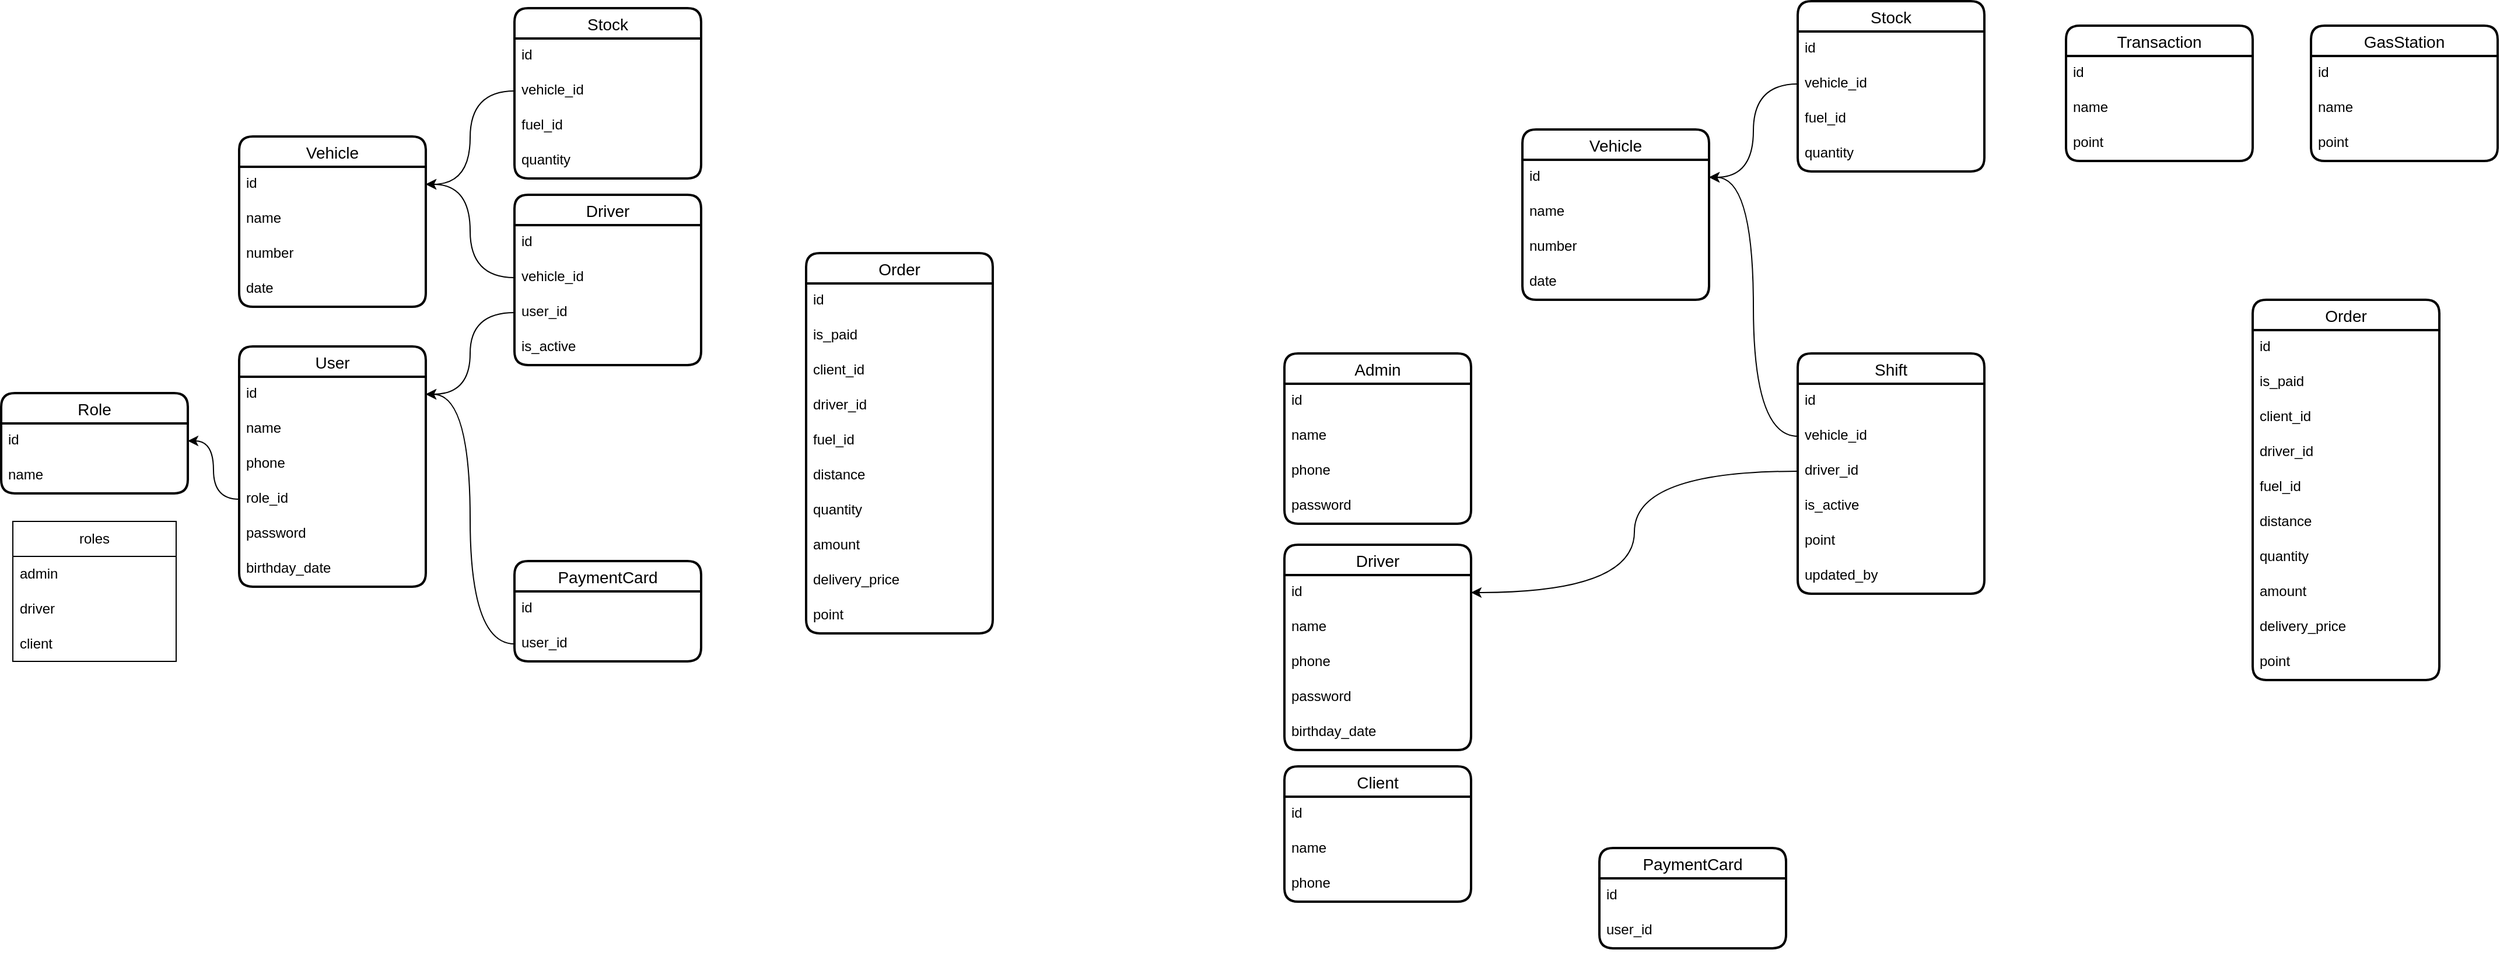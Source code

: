 <mxfile version="23.0.2" type="github">
  <diagram name="Страница — 1" id="4VIFpvgB_l6-nNroEM3K">
    <mxGraphModel dx="1696" dy="447" grid="1" gridSize="10" guides="1" tooltips="1" connect="1" arrows="1" fold="1" page="1" pageScale="1" pageWidth="827" pageHeight="1169" math="0" shadow="0">
      <root>
        <mxCell id="0" />
        <mxCell id="1" parent="0" />
        <mxCell id="IzM00auGPA6VeE9DRCTL-1" value="User" style="swimlane;fontStyle=0;childLayout=stackLayout;horizontal=1;startSize=26;horizontalStack=0;resizeParent=1;resizeParentMax=0;resizeLast=0;collapsible=1;marginBottom=0;align=center;fontSize=14;strokeWidth=2;rounded=1;shadow=0;glass=0;swimlaneLine=1;" parent="1" vertex="1">
          <mxGeometry x="64" y="530" width="160" height="206" as="geometry" />
        </mxCell>
        <mxCell id="IzM00auGPA6VeE9DRCTL-2" value="id" style="text;strokeColor=none;fillColor=none;spacingLeft=4;spacingRight=4;overflow=hidden;rotatable=0;points=[[0,0.5],[1,0.5]];portConstraint=eastwest;fontSize=12;whiteSpace=wrap;html=1;" parent="IzM00auGPA6VeE9DRCTL-1" vertex="1">
          <mxGeometry y="26" width="160" height="30" as="geometry" />
        </mxCell>
        <mxCell id="IzM00auGPA6VeE9DRCTL-3" value="name" style="text;strokeColor=none;fillColor=none;spacingLeft=4;spacingRight=4;overflow=hidden;rotatable=0;points=[[0,0.5],[1,0.5]];portConstraint=eastwest;fontSize=12;whiteSpace=wrap;html=1;" parent="IzM00auGPA6VeE9DRCTL-1" vertex="1">
          <mxGeometry y="56" width="160" height="30" as="geometry" />
        </mxCell>
        <mxCell id="IzM00auGPA6VeE9DRCTL-4" value="phone" style="text;strokeColor=none;fillColor=none;spacingLeft=4;spacingRight=4;overflow=hidden;rotatable=0;points=[[0,0.5],[1,0.5]];portConstraint=eastwest;fontSize=12;whiteSpace=wrap;html=1;" parent="IzM00auGPA6VeE9DRCTL-1" vertex="1">
          <mxGeometry y="86" width="160" height="30" as="geometry" />
        </mxCell>
        <mxCell id="IzM00auGPA6VeE9DRCTL-17" value="role_id" style="text;strokeColor=none;fillColor=none;spacingLeft=4;spacingRight=4;overflow=hidden;rotatable=0;points=[[0,0.5],[1,0.5]];portConstraint=eastwest;fontSize=12;whiteSpace=wrap;html=1;" parent="IzM00auGPA6VeE9DRCTL-1" vertex="1">
          <mxGeometry y="116" width="160" height="30" as="geometry" />
        </mxCell>
        <mxCell id="IzM00auGPA6VeE9DRCTL-5" value="password" style="text;strokeColor=none;fillColor=none;spacingLeft=4;spacingRight=4;overflow=hidden;rotatable=0;points=[[0,0.5],[1,0.5]];portConstraint=eastwest;fontSize=12;whiteSpace=wrap;html=1;" parent="IzM00auGPA6VeE9DRCTL-1" vertex="1">
          <mxGeometry y="146" width="160" height="30" as="geometry" />
        </mxCell>
        <mxCell id="qpfE_1XmCQR1DutoYMbA-15" value="birthday_date" style="text;strokeColor=none;fillColor=none;spacingLeft=4;spacingRight=4;overflow=hidden;rotatable=0;points=[[0,0.5],[1,0.5]];portConstraint=eastwest;fontSize=12;whiteSpace=wrap;html=1;" vertex="1" parent="IzM00auGPA6VeE9DRCTL-1">
          <mxGeometry y="176" width="160" height="30" as="geometry" />
        </mxCell>
        <mxCell id="IzM00auGPA6VeE9DRCTL-9" value="Role" style="swimlane;fontStyle=0;childLayout=stackLayout;horizontal=1;startSize=26;horizontalStack=0;resizeParent=1;resizeParentMax=0;resizeLast=0;collapsible=1;marginBottom=0;align=center;fontSize=14;strokeWidth=2;rounded=1;shadow=0;glass=0;swimlaneLine=1;" parent="1" vertex="1">
          <mxGeometry x="-140" y="570" width="160" height="86" as="geometry" />
        </mxCell>
        <mxCell id="IzM00auGPA6VeE9DRCTL-10" value="id" style="text;strokeColor=none;fillColor=none;spacingLeft=4;spacingRight=4;overflow=hidden;rotatable=0;points=[[0,0.5],[1,0.5]];portConstraint=eastwest;fontSize=12;whiteSpace=wrap;html=1;" parent="IzM00auGPA6VeE9DRCTL-9" vertex="1">
          <mxGeometry y="26" width="160" height="30" as="geometry" />
        </mxCell>
        <mxCell id="IzM00auGPA6VeE9DRCTL-11" value="name" style="text;strokeColor=none;fillColor=none;spacingLeft=4;spacingRight=4;overflow=hidden;rotatable=0;points=[[0,0.5],[1,0.5]];portConstraint=eastwest;fontSize=12;whiteSpace=wrap;html=1;" parent="IzM00auGPA6VeE9DRCTL-9" vertex="1">
          <mxGeometry y="56" width="160" height="30" as="geometry" />
        </mxCell>
        <mxCell id="IzM00auGPA6VeE9DRCTL-18" style="edgeStyle=orthogonalEdgeStyle;rounded=0;orthogonalLoop=1;jettySize=auto;html=1;entryX=1;entryY=0.5;entryDx=0;entryDy=0;curved=1;" parent="1" source="IzM00auGPA6VeE9DRCTL-17" target="IzM00auGPA6VeE9DRCTL-10" edge="1">
          <mxGeometry relative="1" as="geometry" />
        </mxCell>
        <mxCell id="IzM00auGPA6VeE9DRCTL-19" value="Order" style="swimlane;fontStyle=0;childLayout=stackLayout;horizontal=1;startSize=26;horizontalStack=0;resizeParent=1;resizeParentMax=0;resizeLast=0;collapsible=1;marginBottom=0;align=center;fontSize=14;strokeWidth=2;rounded=1;shadow=0;glass=0;swimlaneLine=1;" parent="1" vertex="1">
          <mxGeometry x="550" y="450" width="160" height="326" as="geometry" />
        </mxCell>
        <mxCell id="IzM00auGPA6VeE9DRCTL-20" value="id" style="text;strokeColor=none;fillColor=none;spacingLeft=4;spacingRight=4;overflow=hidden;rotatable=0;points=[[0,0.5],[1,0.5]];portConstraint=eastwest;fontSize=12;whiteSpace=wrap;html=1;" parent="IzM00auGPA6VeE9DRCTL-19" vertex="1">
          <mxGeometry y="26" width="160" height="30" as="geometry" />
        </mxCell>
        <mxCell id="IzM00auGPA6VeE9DRCTL-21" value="is_paid" style="text;strokeColor=none;fillColor=none;spacingLeft=4;spacingRight=4;overflow=hidden;rotatable=0;points=[[0,0.5],[1,0.5]];portConstraint=eastwest;fontSize=12;whiteSpace=wrap;html=1;" parent="IzM00auGPA6VeE9DRCTL-19" vertex="1">
          <mxGeometry y="56" width="160" height="30" as="geometry" />
        </mxCell>
        <mxCell id="IzM00auGPA6VeE9DRCTL-22" value="client_id" style="text;strokeColor=none;fillColor=none;spacingLeft=4;spacingRight=4;overflow=hidden;rotatable=0;points=[[0,0.5],[1,0.5]];portConstraint=eastwest;fontSize=12;whiteSpace=wrap;html=1;" parent="IzM00auGPA6VeE9DRCTL-19" vertex="1">
          <mxGeometry y="86" width="160" height="30" as="geometry" />
        </mxCell>
        <mxCell id="IzM00auGPA6VeE9DRCTL-23" value="driver_id" style="text;strokeColor=none;fillColor=none;spacingLeft=4;spacingRight=4;overflow=hidden;rotatable=0;points=[[0,0.5],[1,0.5]];portConstraint=eastwest;fontSize=12;whiteSpace=wrap;html=1;" parent="IzM00auGPA6VeE9DRCTL-19" vertex="1">
          <mxGeometry y="116" width="160" height="30" as="geometry" />
        </mxCell>
        <mxCell id="IzM00auGPA6VeE9DRCTL-24" value="fuel_id" style="text;strokeColor=none;fillColor=none;spacingLeft=4;spacingRight=4;overflow=hidden;rotatable=0;points=[[0,0.5],[1,0.5]];portConstraint=eastwest;fontSize=12;whiteSpace=wrap;html=1;" parent="IzM00auGPA6VeE9DRCTL-19" vertex="1">
          <mxGeometry y="146" width="160" height="30" as="geometry" />
        </mxCell>
        <mxCell id="qpfE_1XmCQR1DutoYMbA-2" value="distance" style="text;strokeColor=none;fillColor=none;spacingLeft=4;spacingRight=4;overflow=hidden;rotatable=0;points=[[0,0.5],[1,0.5]];portConstraint=eastwest;fontSize=12;whiteSpace=wrap;html=1;" vertex="1" parent="IzM00auGPA6VeE9DRCTL-19">
          <mxGeometry y="176" width="160" height="30" as="geometry" />
        </mxCell>
        <mxCell id="IzM00auGPA6VeE9DRCTL-25" value="quantity" style="text;strokeColor=none;fillColor=none;spacingLeft=4;spacingRight=4;overflow=hidden;rotatable=0;points=[[0,0.5],[1,0.5]];portConstraint=eastwest;fontSize=12;whiteSpace=wrap;html=1;" parent="IzM00auGPA6VeE9DRCTL-19" vertex="1">
          <mxGeometry y="206" width="160" height="30" as="geometry" />
        </mxCell>
        <mxCell id="IzM00auGPA6VeE9DRCTL-26" value="amount" style="text;strokeColor=none;fillColor=none;spacingLeft=4;spacingRight=4;overflow=hidden;rotatable=0;points=[[0,0.5],[1,0.5]];portConstraint=eastwest;fontSize=12;whiteSpace=wrap;html=1;" parent="IzM00auGPA6VeE9DRCTL-19" vertex="1">
          <mxGeometry y="236" width="160" height="30" as="geometry" />
        </mxCell>
        <mxCell id="IzM00auGPA6VeE9DRCTL-27" value="delivery_price" style="text;strokeColor=none;fillColor=none;spacingLeft=4;spacingRight=4;overflow=hidden;rotatable=0;points=[[0,0.5],[1,0.5]];portConstraint=eastwest;fontSize=12;whiteSpace=wrap;html=1;" parent="IzM00auGPA6VeE9DRCTL-19" vertex="1">
          <mxGeometry y="266" width="160" height="30" as="geometry" />
        </mxCell>
        <mxCell id="qpfE_1XmCQR1DutoYMbA-3" value="point" style="text;strokeColor=none;fillColor=none;spacingLeft=4;spacingRight=4;overflow=hidden;rotatable=0;points=[[0,0.5],[1,0.5]];portConstraint=eastwest;fontSize=12;whiteSpace=wrap;html=1;" vertex="1" parent="IzM00auGPA6VeE9DRCTL-19">
          <mxGeometry y="296" width="160" height="30" as="geometry" />
        </mxCell>
        <mxCell id="IzM00auGPA6VeE9DRCTL-28" value="Stock" style="swimlane;fontStyle=0;childLayout=stackLayout;horizontal=1;startSize=26;horizontalStack=0;resizeParent=1;resizeParentMax=0;resizeLast=0;collapsible=1;marginBottom=0;align=center;fontSize=14;strokeWidth=2;rounded=1;shadow=0;glass=0;swimlaneLine=1;" parent="1" vertex="1">
          <mxGeometry x="300" y="240" width="160" height="146" as="geometry" />
        </mxCell>
        <mxCell id="IzM00auGPA6VeE9DRCTL-29" value="id" style="text;strokeColor=none;fillColor=none;spacingLeft=4;spacingRight=4;overflow=hidden;rotatable=0;points=[[0,0.5],[1,0.5]];portConstraint=eastwest;fontSize=12;whiteSpace=wrap;html=1;" parent="IzM00auGPA6VeE9DRCTL-28" vertex="1">
          <mxGeometry y="26" width="160" height="30" as="geometry" />
        </mxCell>
        <mxCell id="IzM00auGPA6VeE9DRCTL-30" value="vehicle_id" style="text;strokeColor=none;fillColor=none;spacingLeft=4;spacingRight=4;overflow=hidden;rotatable=0;points=[[0,0.5],[1,0.5]];portConstraint=eastwest;fontSize=12;whiteSpace=wrap;html=1;" parent="IzM00auGPA6VeE9DRCTL-28" vertex="1">
          <mxGeometry y="56" width="160" height="30" as="geometry" />
        </mxCell>
        <mxCell id="IzM00auGPA6VeE9DRCTL-31" value="fuel_id" style="text;strokeColor=none;fillColor=none;spacingLeft=4;spacingRight=4;overflow=hidden;rotatable=0;points=[[0,0.5],[1,0.5]];portConstraint=eastwest;fontSize=12;whiteSpace=wrap;html=1;" parent="IzM00auGPA6VeE9DRCTL-28" vertex="1">
          <mxGeometry y="86" width="160" height="30" as="geometry" />
        </mxCell>
        <mxCell id="IzM00auGPA6VeE9DRCTL-32" value="quantity" style="text;strokeColor=none;fillColor=none;spacingLeft=4;spacingRight=4;overflow=hidden;rotatable=0;points=[[0,0.5],[1,0.5]];portConstraint=eastwest;fontSize=12;whiteSpace=wrap;html=1;" parent="IzM00auGPA6VeE9DRCTL-28" vertex="1">
          <mxGeometry y="116" width="160" height="30" as="geometry" />
        </mxCell>
        <mxCell id="IzM00auGPA6VeE9DRCTL-34" value="Vehicle" style="swimlane;fontStyle=0;childLayout=stackLayout;horizontal=1;startSize=26;horizontalStack=0;resizeParent=1;resizeParentMax=0;resizeLast=0;collapsible=1;marginBottom=0;align=center;fontSize=14;strokeWidth=2;rounded=1;shadow=0;glass=0;swimlaneLine=1;" parent="1" vertex="1">
          <mxGeometry x="64" y="350" width="160" height="146" as="geometry" />
        </mxCell>
        <mxCell id="IzM00auGPA6VeE9DRCTL-35" value="id" style="text;strokeColor=none;fillColor=none;spacingLeft=4;spacingRight=4;overflow=hidden;rotatable=0;points=[[0,0.5],[1,0.5]];portConstraint=eastwest;fontSize=12;whiteSpace=wrap;html=1;" parent="IzM00auGPA6VeE9DRCTL-34" vertex="1">
          <mxGeometry y="26" width="160" height="30" as="geometry" />
        </mxCell>
        <mxCell id="IzM00auGPA6VeE9DRCTL-36" value="name" style="text;strokeColor=none;fillColor=none;spacingLeft=4;spacingRight=4;overflow=hidden;rotatable=0;points=[[0,0.5],[1,0.5]];portConstraint=eastwest;fontSize=12;whiteSpace=wrap;html=1;" parent="IzM00auGPA6VeE9DRCTL-34" vertex="1">
          <mxGeometry y="56" width="160" height="30" as="geometry" />
        </mxCell>
        <mxCell id="IzM00auGPA6VeE9DRCTL-37" value="number" style="text;strokeColor=none;fillColor=none;spacingLeft=4;spacingRight=4;overflow=hidden;rotatable=0;points=[[0,0.5],[1,0.5]];portConstraint=eastwest;fontSize=12;whiteSpace=wrap;html=1;" parent="IzM00auGPA6VeE9DRCTL-34" vertex="1">
          <mxGeometry y="86" width="160" height="30" as="geometry" />
        </mxCell>
        <mxCell id="IzM00auGPA6VeE9DRCTL-38" value="date" style="text;strokeColor=none;fillColor=none;spacingLeft=4;spacingRight=4;overflow=hidden;rotatable=0;points=[[0,0.5],[1,0.5]];portConstraint=eastwest;fontSize=12;whiteSpace=wrap;html=1;" parent="IzM00auGPA6VeE9DRCTL-34" vertex="1">
          <mxGeometry y="116" width="160" height="30" as="geometry" />
        </mxCell>
        <mxCell id="qpfE_1XmCQR1DutoYMbA-1" style="edgeStyle=orthogonalEdgeStyle;rounded=0;orthogonalLoop=1;jettySize=auto;html=1;entryX=1;entryY=0.5;entryDx=0;entryDy=0;curved=1;" edge="1" parent="1" source="IzM00auGPA6VeE9DRCTL-30" target="IzM00auGPA6VeE9DRCTL-35">
          <mxGeometry relative="1" as="geometry" />
        </mxCell>
        <mxCell id="qpfE_1XmCQR1DutoYMbA-5" value="roles" style="swimlane;fontStyle=0;childLayout=stackLayout;horizontal=1;startSize=30;horizontalStack=0;resizeParent=1;resizeParentMax=0;resizeLast=0;collapsible=1;marginBottom=0;whiteSpace=wrap;html=1;" vertex="1" parent="1">
          <mxGeometry x="-130" y="680" width="140" height="120" as="geometry" />
        </mxCell>
        <mxCell id="qpfE_1XmCQR1DutoYMbA-6" value="admin" style="text;strokeColor=none;fillColor=none;align=left;verticalAlign=middle;spacingLeft=4;spacingRight=4;overflow=hidden;points=[[0,0.5],[1,0.5]];portConstraint=eastwest;rotatable=0;whiteSpace=wrap;html=1;" vertex="1" parent="qpfE_1XmCQR1DutoYMbA-5">
          <mxGeometry y="30" width="140" height="30" as="geometry" />
        </mxCell>
        <mxCell id="qpfE_1XmCQR1DutoYMbA-7" value="driver" style="text;strokeColor=none;fillColor=none;align=left;verticalAlign=middle;spacingLeft=4;spacingRight=4;overflow=hidden;points=[[0,0.5],[1,0.5]];portConstraint=eastwest;rotatable=0;whiteSpace=wrap;html=1;" vertex="1" parent="qpfE_1XmCQR1DutoYMbA-5">
          <mxGeometry y="60" width="140" height="30" as="geometry" />
        </mxCell>
        <mxCell id="qpfE_1XmCQR1DutoYMbA-8" value="client" style="text;strokeColor=none;fillColor=none;align=left;verticalAlign=middle;spacingLeft=4;spacingRight=4;overflow=hidden;points=[[0,0.5],[1,0.5]];portConstraint=eastwest;rotatable=0;whiteSpace=wrap;html=1;" vertex="1" parent="qpfE_1XmCQR1DutoYMbA-5">
          <mxGeometry y="90" width="140" height="30" as="geometry" />
        </mxCell>
        <mxCell id="qpfE_1XmCQR1DutoYMbA-16" value="Driver" style="swimlane;fontStyle=0;childLayout=stackLayout;horizontal=1;startSize=26;horizontalStack=0;resizeParent=1;resizeParentMax=0;resizeLast=0;collapsible=1;marginBottom=0;align=center;fontSize=14;strokeWidth=2;rounded=1;shadow=0;glass=0;swimlaneLine=1;" vertex="1" parent="1">
          <mxGeometry x="300" y="400" width="160" height="146" as="geometry" />
        </mxCell>
        <mxCell id="qpfE_1XmCQR1DutoYMbA-17" value="id" style="text;strokeColor=none;fillColor=none;spacingLeft=4;spacingRight=4;overflow=hidden;rotatable=0;points=[[0,0.5],[1,0.5]];portConstraint=eastwest;fontSize=12;whiteSpace=wrap;html=1;" vertex="1" parent="qpfE_1XmCQR1DutoYMbA-16">
          <mxGeometry y="26" width="160" height="30" as="geometry" />
        </mxCell>
        <mxCell id="qpfE_1XmCQR1DutoYMbA-18" value="vehicle_id" style="text;strokeColor=none;fillColor=none;spacingLeft=4;spacingRight=4;overflow=hidden;rotatable=0;points=[[0,0.5],[1,0.5]];portConstraint=eastwest;fontSize=12;whiteSpace=wrap;html=1;" vertex="1" parent="qpfE_1XmCQR1DutoYMbA-16">
          <mxGeometry y="56" width="160" height="30" as="geometry" />
        </mxCell>
        <mxCell id="qpfE_1XmCQR1DutoYMbA-19" value="user_id" style="text;strokeColor=none;fillColor=none;spacingLeft=4;spacingRight=4;overflow=hidden;rotatable=0;points=[[0,0.5],[1,0.5]];portConstraint=eastwest;fontSize=12;whiteSpace=wrap;html=1;" vertex="1" parent="qpfE_1XmCQR1DutoYMbA-16">
          <mxGeometry y="86" width="160" height="30" as="geometry" />
        </mxCell>
        <mxCell id="qpfE_1XmCQR1DutoYMbA-23" value="is_active" style="text;strokeColor=none;fillColor=none;spacingLeft=4;spacingRight=4;overflow=hidden;rotatable=0;points=[[0,0.5],[1,0.5]];portConstraint=eastwest;fontSize=12;whiteSpace=wrap;html=1;" vertex="1" parent="qpfE_1XmCQR1DutoYMbA-16">
          <mxGeometry y="116" width="160" height="30" as="geometry" />
        </mxCell>
        <mxCell id="qpfE_1XmCQR1DutoYMbA-24" style="edgeStyle=orthogonalEdgeStyle;rounded=0;orthogonalLoop=1;jettySize=auto;html=1;entryX=1;entryY=0.5;entryDx=0;entryDy=0;curved=1;" edge="1" parent="1" source="qpfE_1XmCQR1DutoYMbA-19" target="IzM00auGPA6VeE9DRCTL-2">
          <mxGeometry relative="1" as="geometry" />
        </mxCell>
        <mxCell id="qpfE_1XmCQR1DutoYMbA-25" style="edgeStyle=orthogonalEdgeStyle;rounded=0;orthogonalLoop=1;jettySize=auto;html=1;entryX=1;entryY=0.5;entryDx=0;entryDy=0;curved=1;" edge="1" parent="1" source="qpfE_1XmCQR1DutoYMbA-18" target="IzM00auGPA6VeE9DRCTL-35">
          <mxGeometry relative="1" as="geometry" />
        </mxCell>
        <mxCell id="qpfE_1XmCQR1DutoYMbA-26" value="PaymentCard" style="swimlane;fontStyle=0;childLayout=stackLayout;horizontal=1;startSize=26;horizontalStack=0;resizeParent=1;resizeParentMax=0;resizeLast=0;collapsible=1;marginBottom=0;align=center;fontSize=14;strokeWidth=2;rounded=1;shadow=0;glass=0;swimlaneLine=1;" vertex="1" parent="1">
          <mxGeometry x="300" y="714" width="160" height="86" as="geometry" />
        </mxCell>
        <mxCell id="qpfE_1XmCQR1DutoYMbA-27" value="id" style="text;strokeColor=none;fillColor=none;spacingLeft=4;spacingRight=4;overflow=hidden;rotatable=0;points=[[0,0.5],[1,0.5]];portConstraint=eastwest;fontSize=12;whiteSpace=wrap;html=1;" vertex="1" parent="qpfE_1XmCQR1DutoYMbA-26">
          <mxGeometry y="26" width="160" height="30" as="geometry" />
        </mxCell>
        <mxCell id="qpfE_1XmCQR1DutoYMbA-28" value="user_id" style="text;strokeColor=none;fillColor=none;spacingLeft=4;spacingRight=4;overflow=hidden;rotatable=0;points=[[0,0.5],[1,0.5]];portConstraint=eastwest;fontSize=12;whiteSpace=wrap;html=1;" vertex="1" parent="qpfE_1XmCQR1DutoYMbA-26">
          <mxGeometry y="56" width="160" height="30" as="geometry" />
        </mxCell>
        <mxCell id="qpfE_1XmCQR1DutoYMbA-29" style="edgeStyle=orthogonalEdgeStyle;rounded=0;orthogonalLoop=1;jettySize=auto;html=1;entryX=1;entryY=0.5;entryDx=0;entryDy=0;curved=1;" edge="1" parent="1" source="qpfE_1XmCQR1DutoYMbA-28" target="IzM00auGPA6VeE9DRCTL-2">
          <mxGeometry relative="1" as="geometry" />
        </mxCell>
        <mxCell id="qpfE_1XmCQR1DutoYMbA-30" value="Admin" style="swimlane;fontStyle=0;childLayout=stackLayout;horizontal=1;startSize=26;horizontalStack=0;resizeParent=1;resizeParentMax=0;resizeLast=0;collapsible=1;marginBottom=0;align=center;fontSize=14;strokeWidth=2;rounded=1;shadow=0;glass=0;swimlaneLine=1;" vertex="1" parent="1">
          <mxGeometry x="960" y="536" width="160" height="146" as="geometry" />
        </mxCell>
        <mxCell id="qpfE_1XmCQR1DutoYMbA-31" value="id" style="text;strokeColor=none;fillColor=none;spacingLeft=4;spacingRight=4;overflow=hidden;rotatable=0;points=[[0,0.5],[1,0.5]];portConstraint=eastwest;fontSize=12;whiteSpace=wrap;html=1;" vertex="1" parent="qpfE_1XmCQR1DutoYMbA-30">
          <mxGeometry y="26" width="160" height="30" as="geometry" />
        </mxCell>
        <mxCell id="qpfE_1XmCQR1DutoYMbA-32" value="name" style="text;strokeColor=none;fillColor=none;spacingLeft=4;spacingRight=4;overflow=hidden;rotatable=0;points=[[0,0.5],[1,0.5]];portConstraint=eastwest;fontSize=12;whiteSpace=wrap;html=1;" vertex="1" parent="qpfE_1XmCQR1DutoYMbA-30">
          <mxGeometry y="56" width="160" height="30" as="geometry" />
        </mxCell>
        <mxCell id="qpfE_1XmCQR1DutoYMbA-33" value="phone" style="text;strokeColor=none;fillColor=none;spacingLeft=4;spacingRight=4;overflow=hidden;rotatable=0;points=[[0,0.5],[1,0.5]];portConstraint=eastwest;fontSize=12;whiteSpace=wrap;html=1;" vertex="1" parent="qpfE_1XmCQR1DutoYMbA-30">
          <mxGeometry y="86" width="160" height="30" as="geometry" />
        </mxCell>
        <mxCell id="qpfE_1XmCQR1DutoYMbA-35" value="password" style="text;strokeColor=none;fillColor=none;spacingLeft=4;spacingRight=4;overflow=hidden;rotatable=0;points=[[0,0.5],[1,0.5]];portConstraint=eastwest;fontSize=12;whiteSpace=wrap;html=1;" vertex="1" parent="qpfE_1XmCQR1DutoYMbA-30">
          <mxGeometry y="116" width="160" height="30" as="geometry" />
        </mxCell>
        <mxCell id="qpfE_1XmCQR1DutoYMbA-41" value="Order" style="swimlane;fontStyle=0;childLayout=stackLayout;horizontal=1;startSize=26;horizontalStack=0;resizeParent=1;resizeParentMax=0;resizeLast=0;collapsible=1;marginBottom=0;align=center;fontSize=14;strokeWidth=2;rounded=1;shadow=0;glass=0;swimlaneLine=1;" vertex="1" parent="1">
          <mxGeometry x="1790" y="490" width="160" height="326" as="geometry" />
        </mxCell>
        <mxCell id="qpfE_1XmCQR1DutoYMbA-42" value="id" style="text;strokeColor=none;fillColor=none;spacingLeft=4;spacingRight=4;overflow=hidden;rotatable=0;points=[[0,0.5],[1,0.5]];portConstraint=eastwest;fontSize=12;whiteSpace=wrap;html=1;" vertex="1" parent="qpfE_1XmCQR1DutoYMbA-41">
          <mxGeometry y="26" width="160" height="30" as="geometry" />
        </mxCell>
        <mxCell id="qpfE_1XmCQR1DutoYMbA-43" value="is_paid" style="text;strokeColor=none;fillColor=none;spacingLeft=4;spacingRight=4;overflow=hidden;rotatable=0;points=[[0,0.5],[1,0.5]];portConstraint=eastwest;fontSize=12;whiteSpace=wrap;html=1;" vertex="1" parent="qpfE_1XmCQR1DutoYMbA-41">
          <mxGeometry y="56" width="160" height="30" as="geometry" />
        </mxCell>
        <mxCell id="qpfE_1XmCQR1DutoYMbA-44" value="client_id" style="text;strokeColor=none;fillColor=none;spacingLeft=4;spacingRight=4;overflow=hidden;rotatable=0;points=[[0,0.5],[1,0.5]];portConstraint=eastwest;fontSize=12;whiteSpace=wrap;html=1;" vertex="1" parent="qpfE_1XmCQR1DutoYMbA-41">
          <mxGeometry y="86" width="160" height="30" as="geometry" />
        </mxCell>
        <mxCell id="qpfE_1XmCQR1DutoYMbA-45" value="driver_id" style="text;strokeColor=none;fillColor=none;spacingLeft=4;spacingRight=4;overflow=hidden;rotatable=0;points=[[0,0.5],[1,0.5]];portConstraint=eastwest;fontSize=12;whiteSpace=wrap;html=1;" vertex="1" parent="qpfE_1XmCQR1DutoYMbA-41">
          <mxGeometry y="116" width="160" height="30" as="geometry" />
        </mxCell>
        <mxCell id="qpfE_1XmCQR1DutoYMbA-46" value="fuel_id" style="text;strokeColor=none;fillColor=none;spacingLeft=4;spacingRight=4;overflow=hidden;rotatable=0;points=[[0,0.5],[1,0.5]];portConstraint=eastwest;fontSize=12;whiteSpace=wrap;html=1;" vertex="1" parent="qpfE_1XmCQR1DutoYMbA-41">
          <mxGeometry y="146" width="160" height="30" as="geometry" />
        </mxCell>
        <mxCell id="qpfE_1XmCQR1DutoYMbA-47" value="distance" style="text;strokeColor=none;fillColor=none;spacingLeft=4;spacingRight=4;overflow=hidden;rotatable=0;points=[[0,0.5],[1,0.5]];portConstraint=eastwest;fontSize=12;whiteSpace=wrap;html=1;" vertex="1" parent="qpfE_1XmCQR1DutoYMbA-41">
          <mxGeometry y="176" width="160" height="30" as="geometry" />
        </mxCell>
        <mxCell id="qpfE_1XmCQR1DutoYMbA-48" value="quantity" style="text;strokeColor=none;fillColor=none;spacingLeft=4;spacingRight=4;overflow=hidden;rotatable=0;points=[[0,0.5],[1,0.5]];portConstraint=eastwest;fontSize=12;whiteSpace=wrap;html=1;" vertex="1" parent="qpfE_1XmCQR1DutoYMbA-41">
          <mxGeometry y="206" width="160" height="30" as="geometry" />
        </mxCell>
        <mxCell id="qpfE_1XmCQR1DutoYMbA-49" value="amount" style="text;strokeColor=none;fillColor=none;spacingLeft=4;spacingRight=4;overflow=hidden;rotatable=0;points=[[0,0.5],[1,0.5]];portConstraint=eastwest;fontSize=12;whiteSpace=wrap;html=1;" vertex="1" parent="qpfE_1XmCQR1DutoYMbA-41">
          <mxGeometry y="236" width="160" height="30" as="geometry" />
        </mxCell>
        <mxCell id="qpfE_1XmCQR1DutoYMbA-50" value="delivery_price" style="text;strokeColor=none;fillColor=none;spacingLeft=4;spacingRight=4;overflow=hidden;rotatable=0;points=[[0,0.5],[1,0.5]];portConstraint=eastwest;fontSize=12;whiteSpace=wrap;html=1;" vertex="1" parent="qpfE_1XmCQR1DutoYMbA-41">
          <mxGeometry y="266" width="160" height="30" as="geometry" />
        </mxCell>
        <mxCell id="qpfE_1XmCQR1DutoYMbA-51" value="point" style="text;strokeColor=none;fillColor=none;spacingLeft=4;spacingRight=4;overflow=hidden;rotatable=0;points=[[0,0.5],[1,0.5]];portConstraint=eastwest;fontSize=12;whiteSpace=wrap;html=1;" vertex="1" parent="qpfE_1XmCQR1DutoYMbA-41">
          <mxGeometry y="296" width="160" height="30" as="geometry" />
        </mxCell>
        <mxCell id="qpfE_1XmCQR1DutoYMbA-52" value="Stock" style="swimlane;fontStyle=0;childLayout=stackLayout;horizontal=1;startSize=26;horizontalStack=0;resizeParent=1;resizeParentMax=0;resizeLast=0;collapsible=1;marginBottom=0;align=center;fontSize=14;strokeWidth=2;rounded=1;shadow=0;glass=0;swimlaneLine=1;" vertex="1" parent="1">
          <mxGeometry x="1400" y="234" width="160" height="146" as="geometry" />
        </mxCell>
        <mxCell id="qpfE_1XmCQR1DutoYMbA-53" value="id" style="text;strokeColor=none;fillColor=none;spacingLeft=4;spacingRight=4;overflow=hidden;rotatable=0;points=[[0,0.5],[1,0.5]];portConstraint=eastwest;fontSize=12;whiteSpace=wrap;html=1;" vertex="1" parent="qpfE_1XmCQR1DutoYMbA-52">
          <mxGeometry y="26" width="160" height="30" as="geometry" />
        </mxCell>
        <mxCell id="qpfE_1XmCQR1DutoYMbA-54" value="vehicle_id" style="text;strokeColor=none;fillColor=none;spacingLeft=4;spacingRight=4;overflow=hidden;rotatable=0;points=[[0,0.5],[1,0.5]];portConstraint=eastwest;fontSize=12;whiteSpace=wrap;html=1;" vertex="1" parent="qpfE_1XmCQR1DutoYMbA-52">
          <mxGeometry y="56" width="160" height="30" as="geometry" />
        </mxCell>
        <mxCell id="qpfE_1XmCQR1DutoYMbA-55" value="fuel_id" style="text;strokeColor=none;fillColor=none;spacingLeft=4;spacingRight=4;overflow=hidden;rotatable=0;points=[[0,0.5],[1,0.5]];portConstraint=eastwest;fontSize=12;whiteSpace=wrap;html=1;" vertex="1" parent="qpfE_1XmCQR1DutoYMbA-52">
          <mxGeometry y="86" width="160" height="30" as="geometry" />
        </mxCell>
        <mxCell id="qpfE_1XmCQR1DutoYMbA-56" value="quantity" style="text;strokeColor=none;fillColor=none;spacingLeft=4;spacingRight=4;overflow=hidden;rotatable=0;points=[[0,0.5],[1,0.5]];portConstraint=eastwest;fontSize=12;whiteSpace=wrap;html=1;" vertex="1" parent="qpfE_1XmCQR1DutoYMbA-52">
          <mxGeometry y="116" width="160" height="30" as="geometry" />
        </mxCell>
        <mxCell id="qpfE_1XmCQR1DutoYMbA-57" value="Vehicle" style="swimlane;fontStyle=0;childLayout=stackLayout;horizontal=1;startSize=26;horizontalStack=0;resizeParent=1;resizeParentMax=0;resizeLast=0;collapsible=1;marginBottom=0;align=center;fontSize=14;strokeWidth=2;rounded=1;shadow=0;glass=0;swimlaneLine=1;" vertex="1" parent="1">
          <mxGeometry x="1164" y="344" width="160" height="146" as="geometry" />
        </mxCell>
        <mxCell id="qpfE_1XmCQR1DutoYMbA-58" value="id" style="text;strokeColor=none;fillColor=none;spacingLeft=4;spacingRight=4;overflow=hidden;rotatable=0;points=[[0,0.5],[1,0.5]];portConstraint=eastwest;fontSize=12;whiteSpace=wrap;html=1;" vertex="1" parent="qpfE_1XmCQR1DutoYMbA-57">
          <mxGeometry y="26" width="160" height="30" as="geometry" />
        </mxCell>
        <mxCell id="qpfE_1XmCQR1DutoYMbA-59" value="name" style="text;strokeColor=none;fillColor=none;spacingLeft=4;spacingRight=4;overflow=hidden;rotatable=0;points=[[0,0.5],[1,0.5]];portConstraint=eastwest;fontSize=12;whiteSpace=wrap;html=1;" vertex="1" parent="qpfE_1XmCQR1DutoYMbA-57">
          <mxGeometry y="56" width="160" height="30" as="geometry" />
        </mxCell>
        <mxCell id="qpfE_1XmCQR1DutoYMbA-60" value="number" style="text;strokeColor=none;fillColor=none;spacingLeft=4;spacingRight=4;overflow=hidden;rotatable=0;points=[[0,0.5],[1,0.5]];portConstraint=eastwest;fontSize=12;whiteSpace=wrap;html=1;" vertex="1" parent="qpfE_1XmCQR1DutoYMbA-57">
          <mxGeometry y="86" width="160" height="30" as="geometry" />
        </mxCell>
        <mxCell id="qpfE_1XmCQR1DutoYMbA-61" value="date" style="text;strokeColor=none;fillColor=none;spacingLeft=4;spacingRight=4;overflow=hidden;rotatable=0;points=[[0,0.5],[1,0.5]];portConstraint=eastwest;fontSize=12;whiteSpace=wrap;html=1;" vertex="1" parent="qpfE_1XmCQR1DutoYMbA-57">
          <mxGeometry y="116" width="160" height="30" as="geometry" />
        </mxCell>
        <mxCell id="qpfE_1XmCQR1DutoYMbA-62" style="edgeStyle=orthogonalEdgeStyle;rounded=0;orthogonalLoop=1;jettySize=auto;html=1;entryX=1;entryY=0.5;entryDx=0;entryDy=0;curved=1;" edge="1" parent="1" source="qpfE_1XmCQR1DutoYMbA-54" target="qpfE_1XmCQR1DutoYMbA-58">
          <mxGeometry relative="1" as="geometry" />
        </mxCell>
        <mxCell id="qpfE_1XmCQR1DutoYMbA-74" value="PaymentCard" style="swimlane;fontStyle=0;childLayout=stackLayout;horizontal=1;startSize=26;horizontalStack=0;resizeParent=1;resizeParentMax=0;resizeLast=0;collapsible=1;marginBottom=0;align=center;fontSize=14;strokeWidth=2;rounded=1;shadow=0;glass=0;swimlaneLine=1;" vertex="1" parent="1">
          <mxGeometry x="1230" y="960" width="160" height="86" as="geometry" />
        </mxCell>
        <mxCell id="qpfE_1XmCQR1DutoYMbA-75" value="id" style="text;strokeColor=none;fillColor=none;spacingLeft=4;spacingRight=4;overflow=hidden;rotatable=0;points=[[0,0.5],[1,0.5]];portConstraint=eastwest;fontSize=12;whiteSpace=wrap;html=1;" vertex="1" parent="qpfE_1XmCQR1DutoYMbA-74">
          <mxGeometry y="26" width="160" height="30" as="geometry" />
        </mxCell>
        <mxCell id="qpfE_1XmCQR1DutoYMbA-76" value="user_id" style="text;strokeColor=none;fillColor=none;spacingLeft=4;spacingRight=4;overflow=hidden;rotatable=0;points=[[0,0.5],[1,0.5]];portConstraint=eastwest;fontSize=12;whiteSpace=wrap;html=1;" vertex="1" parent="qpfE_1XmCQR1DutoYMbA-74">
          <mxGeometry y="56" width="160" height="30" as="geometry" />
        </mxCell>
        <mxCell id="qpfE_1XmCQR1DutoYMbA-78" value="Driver" style="swimlane;fontStyle=0;childLayout=stackLayout;horizontal=1;startSize=26;horizontalStack=0;resizeParent=1;resizeParentMax=0;resizeLast=0;collapsible=1;marginBottom=0;align=center;fontSize=14;strokeWidth=2;rounded=1;shadow=0;glass=0;swimlaneLine=1;" vertex="1" parent="1">
          <mxGeometry x="960" y="700" width="160" height="176" as="geometry" />
        </mxCell>
        <mxCell id="qpfE_1XmCQR1DutoYMbA-79" value="id" style="text;strokeColor=none;fillColor=none;spacingLeft=4;spacingRight=4;overflow=hidden;rotatable=0;points=[[0,0.5],[1,0.5]];portConstraint=eastwest;fontSize=12;whiteSpace=wrap;html=1;" vertex="1" parent="qpfE_1XmCQR1DutoYMbA-78">
          <mxGeometry y="26" width="160" height="30" as="geometry" />
        </mxCell>
        <mxCell id="qpfE_1XmCQR1DutoYMbA-80" value="name" style="text;strokeColor=none;fillColor=none;spacingLeft=4;spacingRight=4;overflow=hidden;rotatable=0;points=[[0,0.5],[1,0.5]];portConstraint=eastwest;fontSize=12;whiteSpace=wrap;html=1;" vertex="1" parent="qpfE_1XmCQR1DutoYMbA-78">
          <mxGeometry y="56" width="160" height="30" as="geometry" />
        </mxCell>
        <mxCell id="qpfE_1XmCQR1DutoYMbA-81" value="phone" style="text;strokeColor=none;fillColor=none;spacingLeft=4;spacingRight=4;overflow=hidden;rotatable=0;points=[[0,0.5],[1,0.5]];portConstraint=eastwest;fontSize=12;whiteSpace=wrap;html=1;" vertex="1" parent="qpfE_1XmCQR1DutoYMbA-78">
          <mxGeometry y="86" width="160" height="30" as="geometry" />
        </mxCell>
        <mxCell id="qpfE_1XmCQR1DutoYMbA-83" value="password" style="text;strokeColor=none;fillColor=none;spacingLeft=4;spacingRight=4;overflow=hidden;rotatable=0;points=[[0,0.5],[1,0.5]];portConstraint=eastwest;fontSize=12;whiteSpace=wrap;html=1;" vertex="1" parent="qpfE_1XmCQR1DutoYMbA-78">
          <mxGeometry y="116" width="160" height="30" as="geometry" />
        </mxCell>
        <mxCell id="qpfE_1XmCQR1DutoYMbA-84" value="birthday_date" style="text;strokeColor=none;fillColor=none;spacingLeft=4;spacingRight=4;overflow=hidden;rotatable=0;points=[[0,0.5],[1,0.5]];portConstraint=eastwest;fontSize=12;whiteSpace=wrap;html=1;" vertex="1" parent="qpfE_1XmCQR1DutoYMbA-78">
          <mxGeometry y="146" width="160" height="30" as="geometry" />
        </mxCell>
        <mxCell id="qpfE_1XmCQR1DutoYMbA-85" value="Client" style="swimlane;fontStyle=0;childLayout=stackLayout;horizontal=1;startSize=26;horizontalStack=0;resizeParent=1;resizeParentMax=0;resizeLast=0;collapsible=1;marginBottom=0;align=center;fontSize=14;strokeWidth=2;rounded=1;shadow=0;glass=0;swimlaneLine=1;" vertex="1" parent="1">
          <mxGeometry x="960" y="890" width="160" height="116" as="geometry" />
        </mxCell>
        <mxCell id="qpfE_1XmCQR1DutoYMbA-86" value="id" style="text;strokeColor=none;fillColor=none;spacingLeft=4;spacingRight=4;overflow=hidden;rotatable=0;points=[[0,0.5],[1,0.5]];portConstraint=eastwest;fontSize=12;whiteSpace=wrap;html=1;" vertex="1" parent="qpfE_1XmCQR1DutoYMbA-85">
          <mxGeometry y="26" width="160" height="30" as="geometry" />
        </mxCell>
        <mxCell id="qpfE_1XmCQR1DutoYMbA-87" value="name" style="text;strokeColor=none;fillColor=none;spacingLeft=4;spacingRight=4;overflow=hidden;rotatable=0;points=[[0,0.5],[1,0.5]];portConstraint=eastwest;fontSize=12;whiteSpace=wrap;html=1;" vertex="1" parent="qpfE_1XmCQR1DutoYMbA-85">
          <mxGeometry y="56" width="160" height="30" as="geometry" />
        </mxCell>
        <mxCell id="qpfE_1XmCQR1DutoYMbA-88" value="phone" style="text;strokeColor=none;fillColor=none;spacingLeft=4;spacingRight=4;overflow=hidden;rotatable=0;points=[[0,0.5],[1,0.5]];portConstraint=eastwest;fontSize=12;whiteSpace=wrap;html=1;" vertex="1" parent="qpfE_1XmCQR1DutoYMbA-85">
          <mxGeometry y="86" width="160" height="30" as="geometry" />
        </mxCell>
        <mxCell id="qpfE_1XmCQR1DutoYMbA-92" value="Shift" style="swimlane;fontStyle=0;childLayout=stackLayout;horizontal=1;startSize=26;horizontalStack=0;resizeParent=1;resizeParentMax=0;resizeLast=0;collapsible=1;marginBottom=0;align=center;fontSize=14;strokeWidth=2;rounded=1;shadow=0;glass=0;swimlaneLine=1;" vertex="1" parent="1">
          <mxGeometry x="1400" y="536" width="160" height="206" as="geometry" />
        </mxCell>
        <mxCell id="qpfE_1XmCQR1DutoYMbA-93" value="id" style="text;strokeColor=none;fillColor=none;spacingLeft=4;spacingRight=4;overflow=hidden;rotatable=0;points=[[0,0.5],[1,0.5]];portConstraint=eastwest;fontSize=12;whiteSpace=wrap;html=1;" vertex="1" parent="qpfE_1XmCQR1DutoYMbA-92">
          <mxGeometry y="26" width="160" height="30" as="geometry" />
        </mxCell>
        <mxCell id="qpfE_1XmCQR1DutoYMbA-94" value="vehicle_id" style="text;strokeColor=none;fillColor=none;spacingLeft=4;spacingRight=4;overflow=hidden;rotatable=0;points=[[0,0.5],[1,0.5]];portConstraint=eastwest;fontSize=12;whiteSpace=wrap;html=1;" vertex="1" parent="qpfE_1XmCQR1DutoYMbA-92">
          <mxGeometry y="56" width="160" height="30" as="geometry" />
        </mxCell>
        <mxCell id="qpfE_1XmCQR1DutoYMbA-95" value="driver_id" style="text;strokeColor=none;fillColor=none;spacingLeft=4;spacingRight=4;overflow=hidden;rotatable=0;points=[[0,0.5],[1,0.5]];portConstraint=eastwest;fontSize=12;whiteSpace=wrap;html=1;" vertex="1" parent="qpfE_1XmCQR1DutoYMbA-92">
          <mxGeometry y="86" width="160" height="30" as="geometry" />
        </mxCell>
        <mxCell id="qpfE_1XmCQR1DutoYMbA-96" value="is_active" style="text;strokeColor=none;fillColor=none;spacingLeft=4;spacingRight=4;overflow=hidden;rotatable=0;points=[[0,0.5],[1,0.5]];portConstraint=eastwest;fontSize=12;whiteSpace=wrap;html=1;" vertex="1" parent="qpfE_1XmCQR1DutoYMbA-92">
          <mxGeometry y="116" width="160" height="30" as="geometry" />
        </mxCell>
        <mxCell id="qpfE_1XmCQR1DutoYMbA-99" value="point" style="text;strokeColor=none;fillColor=none;spacingLeft=4;spacingRight=4;overflow=hidden;rotatable=0;points=[[0,0.5],[1,0.5]];portConstraint=eastwest;fontSize=12;whiteSpace=wrap;html=1;" vertex="1" parent="qpfE_1XmCQR1DutoYMbA-92">
          <mxGeometry y="146" width="160" height="30" as="geometry" />
        </mxCell>
        <mxCell id="qpfE_1XmCQR1DutoYMbA-101" value="updated_by" style="text;strokeColor=none;fillColor=none;spacingLeft=4;spacingRight=4;overflow=hidden;rotatable=0;points=[[0,0.5],[1,0.5]];portConstraint=eastwest;fontSize=12;whiteSpace=wrap;html=1;" vertex="1" parent="qpfE_1XmCQR1DutoYMbA-92">
          <mxGeometry y="176" width="160" height="30" as="geometry" />
        </mxCell>
        <mxCell id="qpfE_1XmCQR1DutoYMbA-98" style="edgeStyle=orthogonalEdgeStyle;rounded=0;orthogonalLoop=1;jettySize=auto;html=1;entryX=1;entryY=0.5;entryDx=0;entryDy=0;curved=1;" edge="1" parent="1" source="qpfE_1XmCQR1DutoYMbA-95" target="qpfE_1XmCQR1DutoYMbA-79">
          <mxGeometry relative="1" as="geometry" />
        </mxCell>
        <mxCell id="qpfE_1XmCQR1DutoYMbA-100" style="edgeStyle=orthogonalEdgeStyle;rounded=0;orthogonalLoop=1;jettySize=auto;html=1;entryX=1;entryY=0.5;entryDx=0;entryDy=0;curved=1;" edge="1" parent="1" source="qpfE_1XmCQR1DutoYMbA-94" target="qpfE_1XmCQR1DutoYMbA-58">
          <mxGeometry relative="1" as="geometry" />
        </mxCell>
        <mxCell id="qpfE_1XmCQR1DutoYMbA-102" value="GasStation" style="swimlane;fontStyle=0;childLayout=stackLayout;horizontal=1;startSize=26;horizontalStack=0;resizeParent=1;resizeParentMax=0;resizeLast=0;collapsible=1;marginBottom=0;align=center;fontSize=14;strokeWidth=2;rounded=1;shadow=0;glass=0;swimlaneLine=1;" vertex="1" parent="1">
          <mxGeometry x="1840" y="255" width="160" height="116" as="geometry" />
        </mxCell>
        <mxCell id="qpfE_1XmCQR1DutoYMbA-103" value="id" style="text;strokeColor=none;fillColor=none;spacingLeft=4;spacingRight=4;overflow=hidden;rotatable=0;points=[[0,0.5],[1,0.5]];portConstraint=eastwest;fontSize=12;whiteSpace=wrap;html=1;" vertex="1" parent="qpfE_1XmCQR1DutoYMbA-102">
          <mxGeometry y="26" width="160" height="30" as="geometry" />
        </mxCell>
        <mxCell id="qpfE_1XmCQR1DutoYMbA-104" value="name" style="text;strokeColor=none;fillColor=none;spacingLeft=4;spacingRight=4;overflow=hidden;rotatable=0;points=[[0,0.5],[1,0.5]];portConstraint=eastwest;fontSize=12;whiteSpace=wrap;html=1;" vertex="1" parent="qpfE_1XmCQR1DutoYMbA-102">
          <mxGeometry y="56" width="160" height="30" as="geometry" />
        </mxCell>
        <mxCell id="qpfE_1XmCQR1DutoYMbA-105" value="point" style="text;strokeColor=none;fillColor=none;spacingLeft=4;spacingRight=4;overflow=hidden;rotatable=0;points=[[0,0.5],[1,0.5]];portConstraint=eastwest;fontSize=12;whiteSpace=wrap;html=1;" vertex="1" parent="qpfE_1XmCQR1DutoYMbA-102">
          <mxGeometry y="86" width="160" height="30" as="geometry" />
        </mxCell>
        <mxCell id="qpfE_1XmCQR1DutoYMbA-107" value="Transaction" style="swimlane;fontStyle=0;childLayout=stackLayout;horizontal=1;startSize=26;horizontalStack=0;resizeParent=1;resizeParentMax=0;resizeLast=0;collapsible=1;marginBottom=0;align=center;fontSize=14;strokeWidth=2;rounded=1;shadow=0;glass=0;swimlaneLine=1;" vertex="1" parent="1">
          <mxGeometry x="1630" y="255" width="160" height="116" as="geometry" />
        </mxCell>
        <mxCell id="qpfE_1XmCQR1DutoYMbA-108" value="id" style="text;strokeColor=none;fillColor=none;spacingLeft=4;spacingRight=4;overflow=hidden;rotatable=0;points=[[0,0.5],[1,0.5]];portConstraint=eastwest;fontSize=12;whiteSpace=wrap;html=1;" vertex="1" parent="qpfE_1XmCQR1DutoYMbA-107">
          <mxGeometry y="26" width="160" height="30" as="geometry" />
        </mxCell>
        <mxCell id="qpfE_1XmCQR1DutoYMbA-109" value="name" style="text;strokeColor=none;fillColor=none;spacingLeft=4;spacingRight=4;overflow=hidden;rotatable=0;points=[[0,0.5],[1,0.5]];portConstraint=eastwest;fontSize=12;whiteSpace=wrap;html=1;" vertex="1" parent="qpfE_1XmCQR1DutoYMbA-107">
          <mxGeometry y="56" width="160" height="30" as="geometry" />
        </mxCell>
        <mxCell id="qpfE_1XmCQR1DutoYMbA-110" value="point" style="text;strokeColor=none;fillColor=none;spacingLeft=4;spacingRight=4;overflow=hidden;rotatable=0;points=[[0,0.5],[1,0.5]];portConstraint=eastwest;fontSize=12;whiteSpace=wrap;html=1;" vertex="1" parent="qpfE_1XmCQR1DutoYMbA-107">
          <mxGeometry y="86" width="160" height="30" as="geometry" />
        </mxCell>
      </root>
    </mxGraphModel>
  </diagram>
</mxfile>
